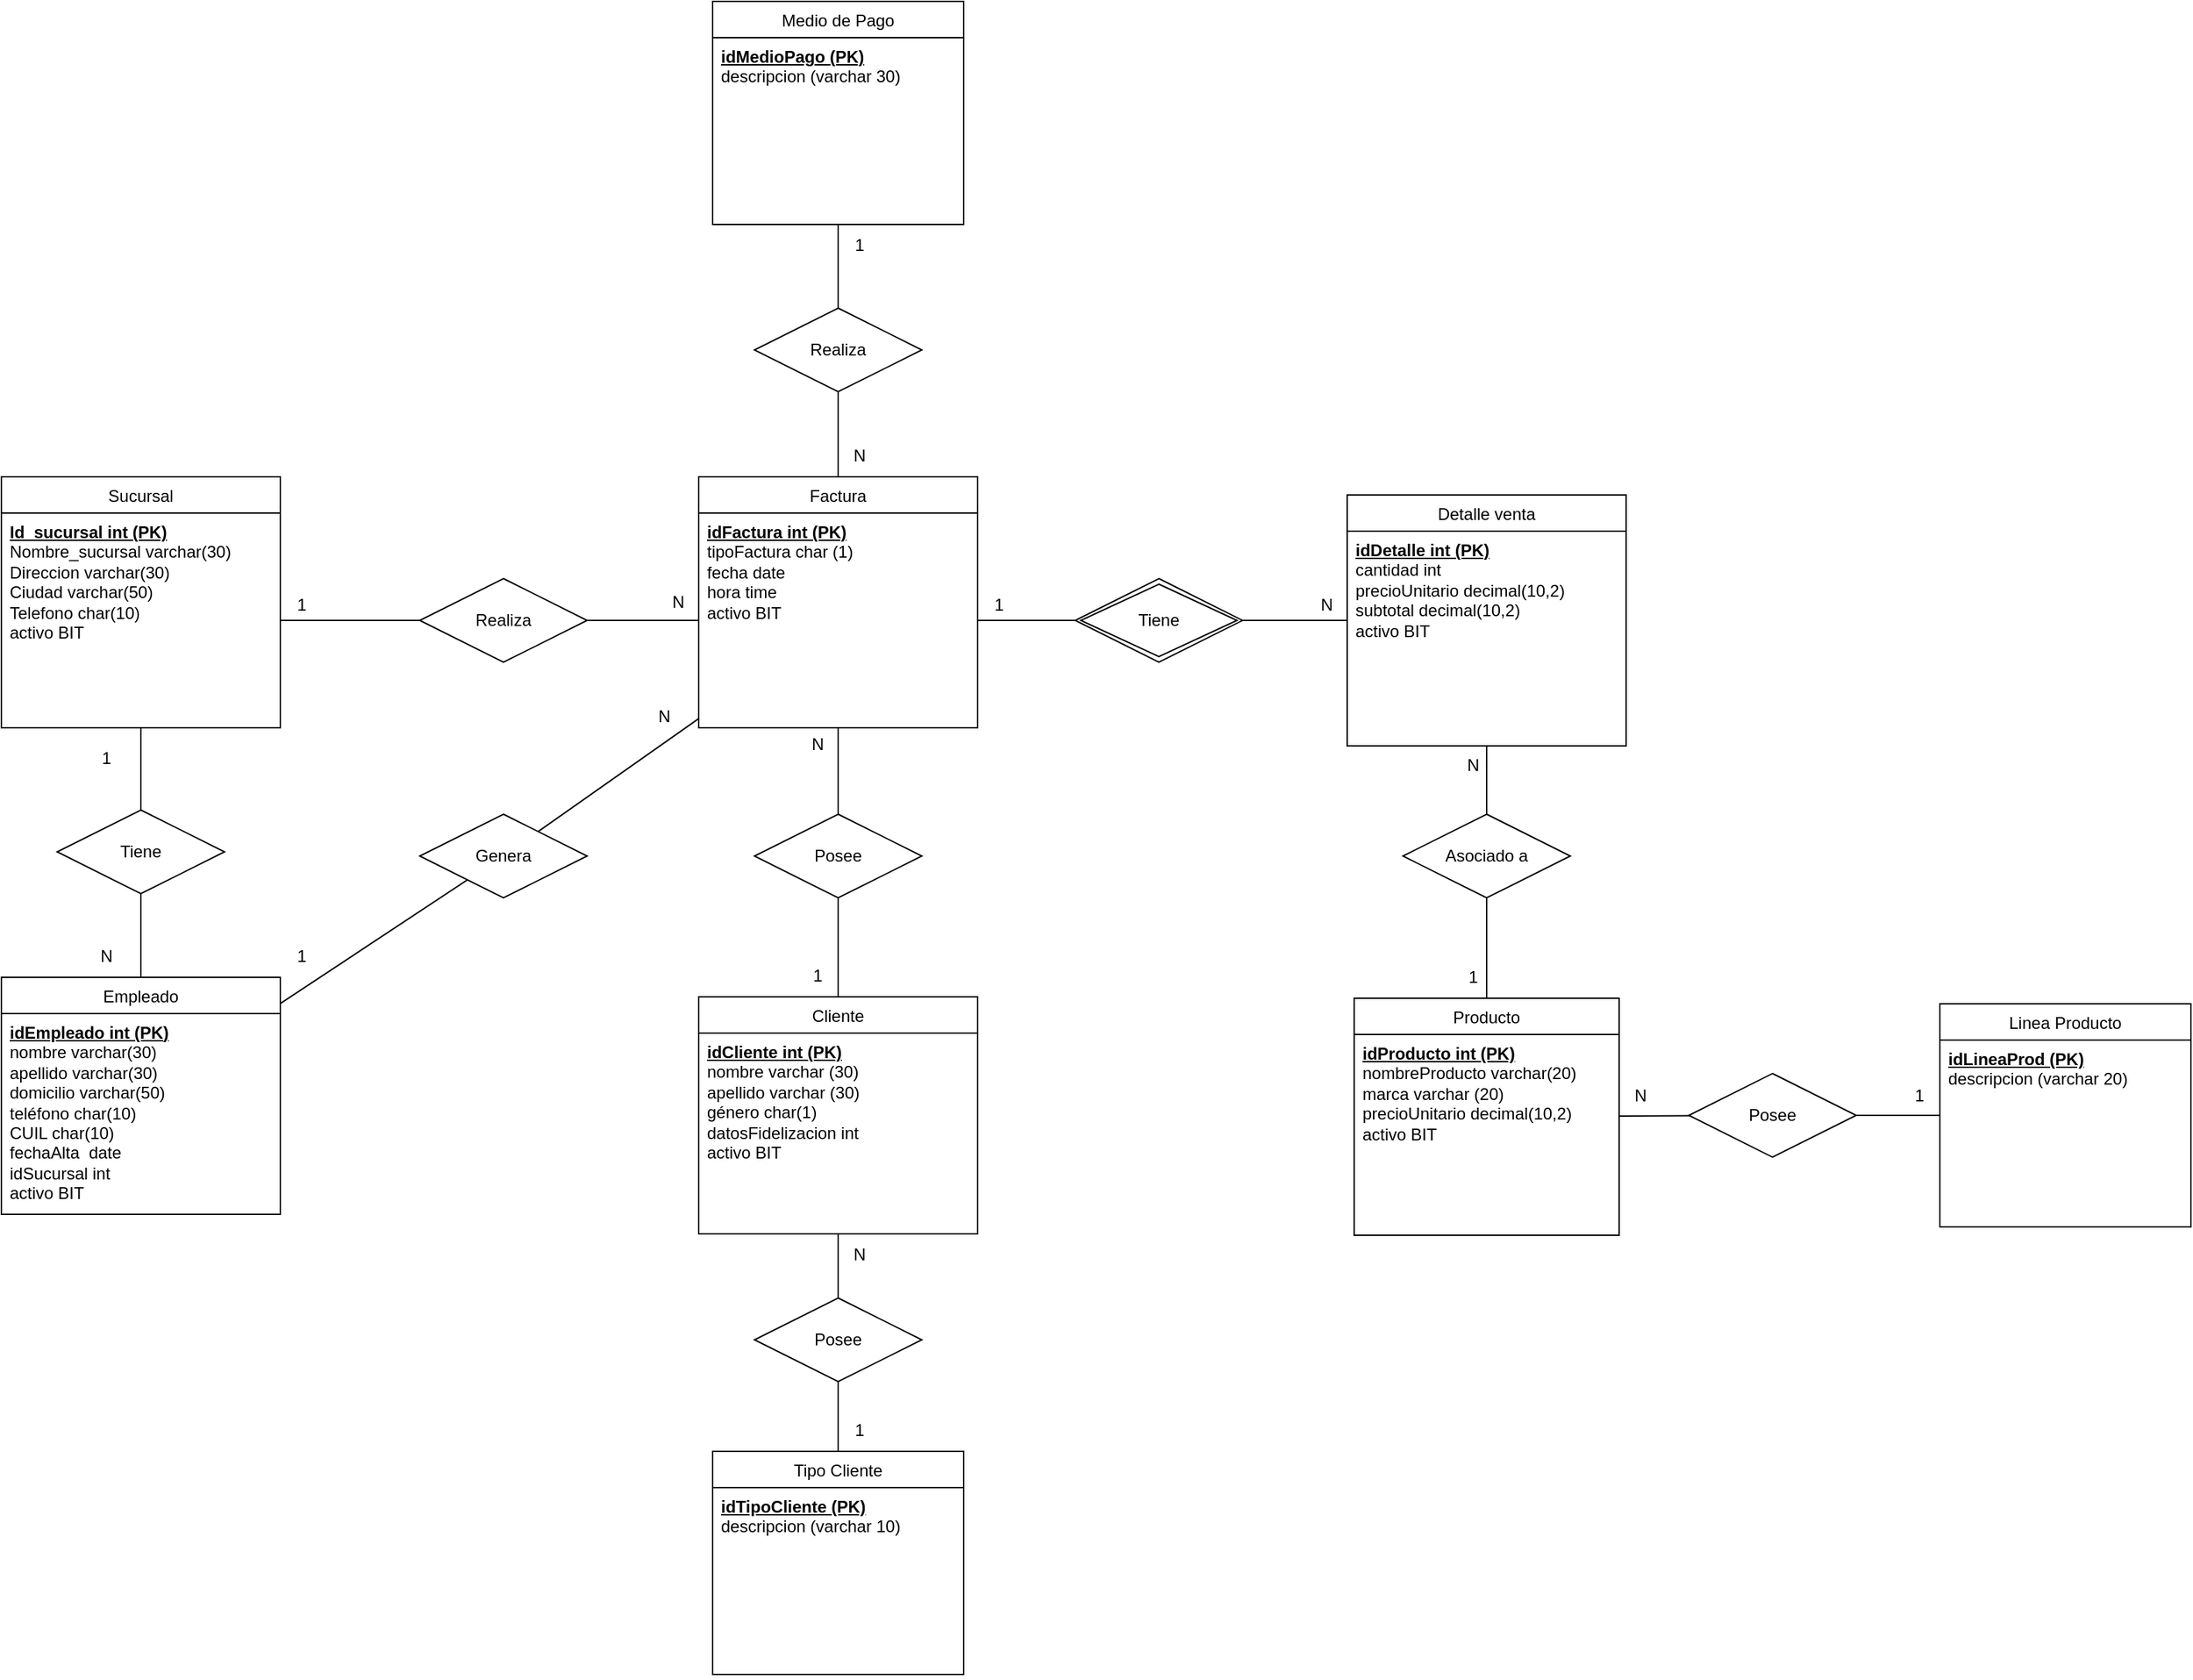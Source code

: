<mxfile version="26.0.16">
  <diagram name="Página-1" id="OK4Wa9bK7aO6ly0KV7S-">
    <mxGraphModel dx="1380" dy="1574" grid="1" gridSize="10" guides="1" tooltips="1" connect="1" arrows="1" fold="1" page="1" pageScale="1" pageWidth="1169" pageHeight="827" math="0" shadow="0">
      <root>
        <mxCell id="0" />
        <mxCell id="1" parent="0" />
        <mxCell id="ZijjPFqpIO5Kh_HLUSjP-1" value="&lt;span style=&quot;font-weight: 400;&quot;&gt;Sucursal&lt;/span&gt;" style="swimlane;fontStyle=1;align=center;verticalAlign=top;childLayout=stackLayout;horizontal=1;startSize=26;horizontalStack=0;resizeParent=1;resizeParentMax=0;resizeLast=0;collapsible=1;marginBottom=0;whiteSpace=wrap;html=1;" vertex="1" parent="1">
          <mxGeometry x="50" y="41" width="200" height="180" as="geometry" />
        </mxCell>
        <mxCell id="ZijjPFqpIO5Kh_HLUSjP-2" value="&lt;b&gt;&lt;u&gt;Id_sucursal int (PK)&lt;/u&gt;&lt;/b&gt;&lt;div&gt;Nombre_sucursal varchar(30)&lt;/div&gt;&lt;div&gt;Direccion varchar(30&lt;span style=&quot;background-color: transparent; color: light-dark(rgb(0, 0, 0), rgb(255, 255, 255));&quot;&gt;)&lt;/span&gt;&lt;/div&gt;&lt;div&gt;Ciudad varchar(50)&lt;/div&gt;&lt;div&gt;Telefono char(10)&lt;/div&gt;&lt;div&gt;activo BIT&lt;/div&gt;" style="text;strokeColor=none;fillColor=none;align=left;verticalAlign=top;spacingLeft=4;spacingRight=4;overflow=hidden;rotatable=0;points=[[0,0.5],[1,0.5]];portConstraint=eastwest;whiteSpace=wrap;html=1;" vertex="1" parent="ZijjPFqpIO5Kh_HLUSjP-1">
          <mxGeometry y="26" width="200" height="154" as="geometry" />
        </mxCell>
        <mxCell id="ZijjPFqpIO5Kh_HLUSjP-3" value="&lt;span style=&quot;font-weight: 400;&quot;&gt;Factura&lt;/span&gt;" style="swimlane;fontStyle=1;align=center;verticalAlign=top;childLayout=stackLayout;horizontal=1;startSize=26;horizontalStack=0;resizeParent=1;resizeParentMax=0;resizeLast=0;collapsible=1;marginBottom=0;whiteSpace=wrap;html=1;" vertex="1" parent="1">
          <mxGeometry x="550" y="41" width="200" height="180" as="geometry" />
        </mxCell>
        <mxCell id="ZijjPFqpIO5Kh_HLUSjP-4" value="&lt;div&gt;&lt;b&gt;&lt;u&gt;idFactura int (PK)&lt;/u&gt;&lt;/b&gt;&lt;/div&gt;&lt;div&gt;tipoFactura char (1)&lt;/div&gt;&lt;div&gt;fecha date&lt;/div&gt;&lt;div&gt;hora time&lt;/div&gt;&lt;div&gt;&lt;span style=&quot;background-color: transparent; color: light-dark(rgb(0, 0, 0), rgb(255, 255, 255));&quot;&gt;activo BIT&lt;/span&gt;&lt;/div&gt;" style="text;strokeColor=none;fillColor=none;align=left;verticalAlign=top;spacingLeft=4;spacingRight=4;overflow=hidden;rotatable=0;points=[[0,0.5],[1,0.5]];portConstraint=eastwest;whiteSpace=wrap;html=1;" vertex="1" parent="ZijjPFqpIO5Kh_HLUSjP-3">
          <mxGeometry y="26" width="200" height="154" as="geometry" />
        </mxCell>
        <mxCell id="ZijjPFqpIO5Kh_HLUSjP-5" value="&lt;span style=&quot;font-weight: 400;&quot;&gt;Detalle venta&lt;/span&gt;" style="swimlane;fontStyle=1;align=center;verticalAlign=top;childLayout=stackLayout;horizontal=1;startSize=26;horizontalStack=0;resizeParent=1;resizeParentMax=0;resizeLast=0;collapsible=1;marginBottom=0;whiteSpace=wrap;html=1;" vertex="1" parent="1">
          <mxGeometry x="1015" y="54" width="200" height="180" as="geometry" />
        </mxCell>
        <mxCell id="ZijjPFqpIO5Kh_HLUSjP-6" value="&lt;div&gt;&lt;b&gt;&lt;u&gt;idDetalle int (PK)&lt;/u&gt;&lt;/b&gt;&lt;/div&gt;&lt;div&gt;&lt;span style=&quot;background-color: transparent; color: light-dark(rgb(0, 0, 0), rgb(255, 255, 255));&quot;&gt;cantidad int&lt;/span&gt;&lt;/div&gt;&lt;div&gt;precioUnitario decimal(10,2)&amp;nbsp;&lt;/div&gt;&lt;div&gt;subtotal decimal(10,2)&lt;/div&gt;&lt;div&gt;activo BIT&lt;/div&gt;" style="text;strokeColor=none;fillColor=none;align=left;verticalAlign=top;spacingLeft=4;spacingRight=4;overflow=hidden;rotatable=0;points=[[0,0.5],[1,0.5]];portConstraint=eastwest;whiteSpace=wrap;html=1;" vertex="1" parent="ZijjPFqpIO5Kh_HLUSjP-5">
          <mxGeometry y="26" width="200" height="154" as="geometry" />
        </mxCell>
        <mxCell id="ZijjPFqpIO5Kh_HLUSjP-9" value="&lt;span style=&quot;font-weight: 400;&quot;&gt;Cliente&lt;/span&gt;" style="swimlane;fontStyle=1;align=center;verticalAlign=top;childLayout=stackLayout;horizontal=1;startSize=26;horizontalStack=0;resizeParent=1;resizeParentMax=0;resizeLast=0;collapsible=1;marginBottom=0;whiteSpace=wrap;html=1;" vertex="1" parent="1">
          <mxGeometry x="550" y="414" width="200" height="170" as="geometry" />
        </mxCell>
        <mxCell id="ZijjPFqpIO5Kh_HLUSjP-10" value="&lt;div&gt;&lt;u&gt;&lt;b&gt;idCliente int (PK)&lt;/b&gt;&lt;/u&gt;&lt;/div&gt;&lt;div&gt;nombre varchar (30)&lt;/div&gt;&lt;div&gt;apellido varchar (30)&lt;/div&gt;&lt;div&gt;&lt;span style=&quot;background-color: transparent; color: light-dark(rgb(0, 0, 0), rgb(255, 255, 255));&quot;&gt;género char(1)&lt;/span&gt;&lt;/div&gt;&lt;div&gt;datosFidelizacion int&lt;/div&gt;&lt;div&gt;activo BIT&lt;/div&gt;" style="text;strokeColor=none;fillColor=none;align=left;verticalAlign=top;spacingLeft=4;spacingRight=4;overflow=hidden;rotatable=0;points=[[0,0.5],[1,0.5]];portConstraint=eastwest;whiteSpace=wrap;html=1;" vertex="1" parent="ZijjPFqpIO5Kh_HLUSjP-9">
          <mxGeometry y="26" width="200" height="144" as="geometry" />
        </mxCell>
        <mxCell id="ZijjPFqpIO5Kh_HLUSjP-11" value="&lt;span style=&quot;font-weight: 400;&quot;&gt;Empleado&lt;/span&gt;" style="swimlane;fontStyle=1;align=center;verticalAlign=top;childLayout=stackLayout;horizontal=1;startSize=26;horizontalStack=0;resizeParent=1;resizeParentMax=0;resizeLast=0;collapsible=1;marginBottom=0;whiteSpace=wrap;html=1;" vertex="1" parent="1">
          <mxGeometry x="50" y="400" width="200" height="170" as="geometry" />
        </mxCell>
        <mxCell id="ZijjPFqpIO5Kh_HLUSjP-12" value="&lt;div&gt;&lt;u&gt;&lt;b style=&quot;&quot;&gt;idEmpleado int (PK&lt;/b&gt;&lt;b style=&quot;background-color: transparent; color: light-dark(rgb(0, 0, 0), rgb(255, 255, 255));&quot;&gt;)&lt;/b&gt;&lt;/u&gt;&lt;/div&gt;&lt;div&gt;nombre varchar(30)&lt;/div&gt;&lt;div&gt;apellido varchar(30)&lt;/div&gt;&lt;div&gt;domicilio varchar(50)&lt;/div&gt;&lt;div&gt;teléfono char(10)&lt;/div&gt;&lt;div&gt;CUIL char(10)&lt;/div&gt;&lt;div&gt;fechaAlta&amp;nbsp; date&lt;/div&gt;&lt;div&gt;idSucursal int&lt;/div&gt;&lt;div&gt;activo BIT&lt;/div&gt;" style="text;strokeColor=none;fillColor=none;align=left;verticalAlign=top;spacingLeft=4;spacingRight=4;overflow=hidden;rotatable=0;points=[[0,0.5],[1,0.5]];portConstraint=eastwest;whiteSpace=wrap;html=1;" vertex="1" parent="ZijjPFqpIO5Kh_HLUSjP-11">
          <mxGeometry y="26" width="200" height="144" as="geometry" />
        </mxCell>
        <mxCell id="ZijjPFqpIO5Kh_HLUSjP-14" value="" style="endArrow=none;html=1;rounded=0;" edge="1" parent="1" source="ZijjPFqpIO5Kh_HLUSjP-2" target="ZijjPFqpIO5Kh_HLUSjP-41">
          <mxGeometry width="50" height="50" relative="1" as="geometry">
            <mxPoint x="421" y="146" as="sourcePoint" />
            <mxPoint x="560" y="147" as="targetPoint" />
          </mxGeometry>
        </mxCell>
        <mxCell id="ZijjPFqpIO5Kh_HLUSjP-15" value="1" style="text;html=1;align=center;verticalAlign=middle;resizable=0;points=[];autosize=1;strokeColor=none;fillColor=none;" vertex="1" parent="1">
          <mxGeometry x="110" y="228" width="30" height="30" as="geometry" />
        </mxCell>
        <mxCell id="ZijjPFqpIO5Kh_HLUSjP-16" value="N" style="text;html=1;align=center;verticalAlign=middle;resizable=0;points=[];autosize=1;strokeColor=none;fillColor=none;" vertex="1" parent="1">
          <mxGeometry x="110" y="370" width="30" height="30" as="geometry" />
        </mxCell>
        <mxCell id="ZijjPFqpIO5Kh_HLUSjP-18" value="1" style="text;html=1;align=center;verticalAlign=middle;resizable=0;points=[];autosize=1;strokeColor=none;fillColor=none;" vertex="1" parent="1">
          <mxGeometry x="250" y="118" width="30" height="30" as="geometry" />
        </mxCell>
        <mxCell id="ZijjPFqpIO5Kh_HLUSjP-19" value="N" style="text;html=1;align=center;verticalAlign=middle;resizable=0;points=[];autosize=1;strokeColor=none;fillColor=none;" vertex="1" parent="1">
          <mxGeometry x="520" y="116" width="30" height="30" as="geometry" />
        </mxCell>
        <mxCell id="ZijjPFqpIO5Kh_HLUSjP-21" value="" style="endArrow=none;html=1;rounded=0;" edge="1" parent="1" source="ZijjPFqpIO5Kh_HLUSjP-11" target="ZijjPFqpIO5Kh_HLUSjP-47">
          <mxGeometry width="50" height="50" relative="1" as="geometry">
            <mxPoint x="650" y="260" as="sourcePoint" />
            <mxPoint x="700" y="210" as="targetPoint" />
          </mxGeometry>
        </mxCell>
        <mxCell id="ZijjPFqpIO5Kh_HLUSjP-23" value="N" style="text;html=1;align=center;verticalAlign=middle;resizable=0;points=[];autosize=1;strokeColor=none;fillColor=none;" vertex="1" parent="1">
          <mxGeometry x="510" y="198" width="30" height="30" as="geometry" />
        </mxCell>
        <mxCell id="ZijjPFqpIO5Kh_HLUSjP-29" value="" style="endArrow=none;html=1;rounded=0;exitX=1;exitY=0.5;exitDx=0;exitDy=0;" edge="1" parent="1" source="ZijjPFqpIO5Kh_HLUSjP-4" target="ZijjPFqpIO5Kh_HLUSjP-59">
          <mxGeometry width="50" height="50" relative="1" as="geometry">
            <mxPoint x="750" y="137" as="sourcePoint" />
            <mxPoint x="830" y="144" as="targetPoint" />
          </mxGeometry>
        </mxCell>
        <mxCell id="ZijjPFqpIO5Kh_HLUSjP-30" value="1" style="text;html=1;align=center;verticalAlign=middle;resizable=0;points=[];autosize=1;strokeColor=none;fillColor=none;" vertex="1" parent="1">
          <mxGeometry x="750" y="118" width="30" height="30" as="geometry" />
        </mxCell>
        <mxCell id="ZijjPFqpIO5Kh_HLUSjP-31" value="N" style="text;html=1;align=center;verticalAlign=middle;resizable=0;points=[];autosize=1;strokeColor=none;fillColor=none;" vertex="1" parent="1">
          <mxGeometry x="985" y="118" width="30" height="30" as="geometry" />
        </mxCell>
        <mxCell id="ZijjPFqpIO5Kh_HLUSjP-33" value="" style="endArrow=none;html=1;rounded=0;" edge="1" parent="1" source="ZijjPFqpIO5Kh_HLUSjP-55" target="ZijjPFqpIO5Kh_HLUSjP-7">
          <mxGeometry width="50" height="50" relative="1" as="geometry">
            <mxPoint x="1115" y="222" as="sourcePoint" />
            <mxPoint x="1124" y="320" as="targetPoint" />
          </mxGeometry>
        </mxCell>
        <mxCell id="ZijjPFqpIO5Kh_HLUSjP-34" value="1" style="text;html=1;align=center;verticalAlign=middle;resizable=0;points=[];autosize=1;strokeColor=none;fillColor=none;" vertex="1" parent="1">
          <mxGeometry x="1090" y="385" width="30" height="30" as="geometry" />
        </mxCell>
        <mxCell id="ZijjPFqpIO5Kh_HLUSjP-35" value="N" style="text;html=1;align=center;verticalAlign=middle;resizable=0;points=[];autosize=1;strokeColor=none;fillColor=none;" vertex="1" parent="1">
          <mxGeometry x="1090" y="233" width="30" height="30" as="geometry" />
        </mxCell>
        <mxCell id="ZijjPFqpIO5Kh_HLUSjP-36" value="&lt;div&gt;&lt;br&gt;&lt;/div&gt;" style="text;html=1;align=center;verticalAlign=middle;resizable=0;points=[];autosize=1;strokeColor=none;fillColor=none;" vertex="1" parent="1">
          <mxGeometry x="1165" y="263" width="20" height="30" as="geometry" />
        </mxCell>
        <mxCell id="ZijjPFqpIO5Kh_HLUSjP-41" value="&lt;span style=&quot;text-wrap-mode: nowrap;&quot;&gt;Tiene&lt;/span&gt;" style="shape=rhombus;perimeter=rhombusPerimeter;whiteSpace=wrap;html=1;align=center;" vertex="1" parent="1">
          <mxGeometry x="90" y="280" width="120" height="60" as="geometry" />
        </mxCell>
        <mxCell id="ZijjPFqpIO5Kh_HLUSjP-42" value="" style="endArrow=none;html=1;rounded=0;" edge="1" parent="1" source="ZijjPFqpIO5Kh_HLUSjP-41" target="ZijjPFqpIO5Kh_HLUSjP-11">
          <mxGeometry width="50" height="50" relative="1" as="geometry">
            <mxPoint x="160" y="240" as="sourcePoint" />
            <mxPoint x="160" y="290" as="targetPoint" />
          </mxGeometry>
        </mxCell>
        <mxCell id="ZijjPFqpIO5Kh_HLUSjP-43" value="&lt;span style=&quot;text-wrap-mode: nowrap;&quot;&gt;Realiza&lt;/span&gt;" style="shape=rhombus;perimeter=rhombusPerimeter;whiteSpace=wrap;html=1;align=center;" vertex="1" parent="1">
          <mxGeometry x="350" y="114" width="120" height="60" as="geometry" />
        </mxCell>
        <mxCell id="ZijjPFqpIO5Kh_HLUSjP-44" value="" style="endArrow=none;html=1;rounded=0;" edge="1" parent="1" source="ZijjPFqpIO5Kh_HLUSjP-2" target="ZijjPFqpIO5Kh_HLUSjP-43">
          <mxGeometry width="50" height="50" relative="1" as="geometry">
            <mxPoint x="160" y="240" as="sourcePoint" />
            <mxPoint x="160" y="290" as="targetPoint" />
          </mxGeometry>
        </mxCell>
        <mxCell id="ZijjPFqpIO5Kh_HLUSjP-45" value="" style="endArrow=none;html=1;rounded=0;" edge="1" parent="1" source="ZijjPFqpIO5Kh_HLUSjP-43" target="ZijjPFqpIO5Kh_HLUSjP-4">
          <mxGeometry width="50" height="50" relative="1" as="geometry">
            <mxPoint x="260" y="182" as="sourcePoint" />
            <mxPoint x="366" y="202" as="targetPoint" />
          </mxGeometry>
        </mxCell>
        <mxCell id="ZijjPFqpIO5Kh_HLUSjP-47" value="&lt;span style=&quot;text-wrap-mode: nowrap;&quot;&gt;Genera&lt;/span&gt;" style="shape=rhombus;perimeter=rhombusPerimeter;whiteSpace=wrap;html=1;align=center;" vertex="1" parent="1">
          <mxGeometry x="350" y="283" width="120" height="60" as="geometry" />
        </mxCell>
        <mxCell id="ZijjPFqpIO5Kh_HLUSjP-48" value="" style="endArrow=none;html=1;rounded=0;" edge="1" parent="1" source="ZijjPFqpIO5Kh_HLUSjP-47" target="ZijjPFqpIO5Kh_HLUSjP-4">
          <mxGeometry width="50" height="50" relative="1" as="geometry">
            <mxPoint x="260" y="415" as="sourcePoint" />
            <mxPoint x="347" y="346" as="targetPoint" />
          </mxGeometry>
        </mxCell>
        <mxCell id="ZijjPFqpIO5Kh_HLUSjP-49" value="1" style="text;html=1;align=center;verticalAlign=middle;resizable=0;points=[];autosize=1;strokeColor=none;fillColor=none;" vertex="1" parent="1">
          <mxGeometry x="250" y="370" width="30" height="30" as="geometry" />
        </mxCell>
        <mxCell id="ZijjPFqpIO5Kh_HLUSjP-50" value="&lt;span style=&quot;text-wrap-mode: nowrap;&quot;&gt;Posee&lt;/span&gt;" style="shape=rhombus;perimeter=rhombusPerimeter;whiteSpace=wrap;html=1;align=center;" vertex="1" parent="1">
          <mxGeometry x="590" y="283" width="120" height="60" as="geometry" />
        </mxCell>
        <mxCell id="ZijjPFqpIO5Kh_HLUSjP-51" value="1" style="text;html=1;align=center;verticalAlign=middle;resizable=0;points=[];autosize=1;strokeColor=none;fillColor=none;" vertex="1" parent="1">
          <mxGeometry x="620" y="384" width="30" height="30" as="geometry" />
        </mxCell>
        <mxCell id="ZijjPFqpIO5Kh_HLUSjP-52" value="" style="endArrow=none;html=1;rounded=0;entryX=0.5;entryY=1;entryDx=0;entryDy=0;" edge="1" parent="1" source="ZijjPFqpIO5Kh_HLUSjP-9" target="ZijjPFqpIO5Kh_HLUSjP-50">
          <mxGeometry width="50" height="50" relative="1" as="geometry">
            <mxPoint x="425" y="320" as="sourcePoint" />
            <mxPoint x="560" y="225" as="targetPoint" />
          </mxGeometry>
        </mxCell>
        <mxCell id="ZijjPFqpIO5Kh_HLUSjP-53" value="" style="endArrow=none;html=1;rounded=0;" edge="1" parent="1" source="ZijjPFqpIO5Kh_HLUSjP-50" target="ZijjPFqpIO5Kh_HLUSjP-3">
          <mxGeometry width="50" height="50" relative="1" as="geometry">
            <mxPoint x="425" y="320" as="sourcePoint" />
            <mxPoint x="560" y="225" as="targetPoint" />
          </mxGeometry>
        </mxCell>
        <mxCell id="ZijjPFqpIO5Kh_HLUSjP-54" value="N" style="text;html=1;align=center;verticalAlign=middle;resizable=0;points=[];autosize=1;strokeColor=none;fillColor=none;" vertex="1" parent="1">
          <mxGeometry x="620" y="218" width="30" height="30" as="geometry" />
        </mxCell>
        <mxCell id="ZijjPFqpIO5Kh_HLUSjP-55" value="Asociado a" style="shape=rhombus;perimeter=rhombusPerimeter;whiteSpace=wrap;html=1;align=center;" vertex="1" parent="1">
          <mxGeometry x="1055" y="283" width="120" height="60" as="geometry" />
        </mxCell>
        <mxCell id="ZijjPFqpIO5Kh_HLUSjP-56" value="" style="endArrow=none;html=1;rounded=0;" edge="1" parent="1" source="ZijjPFqpIO5Kh_HLUSjP-5" target="ZijjPFqpIO5Kh_HLUSjP-55">
          <mxGeometry width="50" height="50" relative="1" as="geometry">
            <mxPoint x="1125" y="370" as="sourcePoint" />
            <mxPoint x="1125" y="460" as="targetPoint" />
          </mxGeometry>
        </mxCell>
        <mxCell id="ZijjPFqpIO5Kh_HLUSjP-58" value="" style="endArrow=none;html=1;rounded=0;" edge="1" parent="1" source="ZijjPFqpIO5Kh_HLUSjP-5" target="ZijjPFqpIO5Kh_HLUSjP-59">
          <mxGeometry width="50" height="50" relative="1" as="geometry">
            <mxPoint x="760" y="154" as="sourcePoint" />
            <mxPoint x="950" y="144" as="targetPoint" />
          </mxGeometry>
        </mxCell>
        <mxCell id="ZijjPFqpIO5Kh_HLUSjP-59" value="Tiene" style="shape=rhombus;double=1;perimeter=rhombusPerimeter;whiteSpace=wrap;html=1;align=center;" vertex="1" parent="1">
          <mxGeometry x="820" y="114" width="120" height="60" as="geometry" />
        </mxCell>
        <mxCell id="ZijjPFqpIO5Kh_HLUSjP-61" value="&lt;span style=&quot;font-weight: 400;&quot;&gt;Tipo Cliente&lt;/span&gt;" style="swimlane;fontStyle=1;align=center;verticalAlign=top;childLayout=stackLayout;horizontal=1;startSize=26;horizontalStack=0;resizeParent=1;resizeParentMax=0;resizeLast=0;collapsible=1;marginBottom=0;whiteSpace=wrap;html=1;" vertex="1" parent="1">
          <mxGeometry x="560" y="740" width="180" height="160" as="geometry" />
        </mxCell>
        <mxCell id="ZijjPFqpIO5Kh_HLUSjP-62" value="&lt;div&gt;&lt;b&gt;&lt;u&gt;idTipoCliente (PK)&lt;/u&gt;&lt;/b&gt;&lt;/div&gt;&lt;div&gt;&lt;span style=&quot;background-color: transparent; color: light-dark(rgb(0, 0, 0), rgb(255, 255, 255));&quot;&gt;descripcion (varchar 10)&amp;nbsp;&lt;br&gt;&lt;/span&gt;&lt;/div&gt;" style="text;strokeColor=none;fillColor=none;align=left;verticalAlign=top;spacingLeft=4;spacingRight=4;overflow=hidden;rotatable=0;points=[[0,0.5],[1,0.5]];portConstraint=eastwest;whiteSpace=wrap;html=1;" vertex="1" parent="ZijjPFqpIO5Kh_HLUSjP-61">
          <mxGeometry y="26" width="180" height="134" as="geometry" />
        </mxCell>
        <mxCell id="ZijjPFqpIO5Kh_HLUSjP-63" value="&lt;span style=&quot;font-weight: 400;&quot;&gt;Medio de Pago&lt;/span&gt;" style="swimlane;fontStyle=1;align=center;verticalAlign=top;childLayout=stackLayout;horizontal=1;startSize=26;horizontalStack=0;resizeParent=1;resizeParentMax=0;resizeLast=0;collapsible=1;marginBottom=0;whiteSpace=wrap;html=1;" vertex="1" parent="1">
          <mxGeometry x="560" y="-300" width="180" height="160" as="geometry" />
        </mxCell>
        <mxCell id="ZijjPFqpIO5Kh_HLUSjP-64" value="&lt;div&gt;&lt;b&gt;&lt;u&gt;idMedioPago (PK)&lt;/u&gt;&lt;/b&gt;&lt;/div&gt;&lt;div&gt;&lt;span style=&quot;background-color: transparent; color: light-dark(rgb(0, 0, 0), rgb(255, 255, 255));&quot;&gt;descripcion (varchar 30)&amp;nbsp;&lt;br&gt;&lt;/span&gt;&lt;/div&gt;" style="text;strokeColor=none;fillColor=none;align=left;verticalAlign=top;spacingLeft=4;spacingRight=4;overflow=hidden;rotatable=0;points=[[0,0.5],[1,0.5]];portConstraint=eastwest;whiteSpace=wrap;html=1;" vertex="1" parent="ZijjPFqpIO5Kh_HLUSjP-63">
          <mxGeometry y="26" width="180" height="134" as="geometry" />
        </mxCell>
        <mxCell id="ZijjPFqpIO5Kh_HLUSjP-65" value="&lt;span style=&quot;font-weight: 400;&quot;&gt;Linea Producto&lt;/span&gt;" style="swimlane;fontStyle=1;align=center;verticalAlign=top;childLayout=stackLayout;horizontal=1;startSize=26;horizontalStack=0;resizeParent=1;resizeParentMax=0;resizeLast=0;collapsible=1;marginBottom=0;whiteSpace=wrap;html=1;" vertex="1" parent="1">
          <mxGeometry x="1440" y="419" width="180" height="160" as="geometry" />
        </mxCell>
        <mxCell id="ZijjPFqpIO5Kh_HLUSjP-66" value="&lt;div&gt;&lt;b&gt;&lt;u&gt;idLineaProd (PK)&lt;/u&gt;&lt;/b&gt;&lt;/div&gt;&lt;div&gt;&lt;span style=&quot;background-color: transparent; color: light-dark(rgb(0, 0, 0), rgb(255, 255, 255));&quot;&gt;descripcion (varchar 20)&amp;nbsp;&lt;br&gt;&lt;/span&gt;&lt;/div&gt;" style="text;strokeColor=none;fillColor=none;align=left;verticalAlign=top;spacingLeft=4;spacingRight=4;overflow=hidden;rotatable=0;points=[[0,0.5],[1,0.5]];portConstraint=eastwest;whiteSpace=wrap;html=1;" vertex="1" parent="ZijjPFqpIO5Kh_HLUSjP-65">
          <mxGeometry y="26" width="180" height="134" as="geometry" />
        </mxCell>
        <mxCell id="ZijjPFqpIO5Kh_HLUSjP-67" value="" style="endArrow=none;html=1;rounded=0;" edge="1" parent="1" source="ZijjPFqpIO5Kh_HLUSjP-81" target="ZijjPFqpIO5Kh_HLUSjP-3">
          <mxGeometry width="50" height="50" relative="1" as="geometry">
            <mxPoint x="760" y="154" as="sourcePoint" />
            <mxPoint x="830" y="154" as="targetPoint" />
          </mxGeometry>
        </mxCell>
        <mxCell id="ZijjPFqpIO5Kh_HLUSjP-69" value="&lt;span style=&quot;text-wrap-mode: nowrap;&quot;&gt;Posee&lt;/span&gt;" style="shape=rhombus;perimeter=rhombusPerimeter;whiteSpace=wrap;html=1;align=center;" vertex="1" parent="1">
          <mxGeometry x="590" y="630" width="120" height="60" as="geometry" />
        </mxCell>
        <mxCell id="ZijjPFqpIO5Kh_HLUSjP-70" value="" style="endArrow=none;html=1;rounded=0;" edge="1" parent="1" source="ZijjPFqpIO5Kh_HLUSjP-69" target="ZijjPFqpIO5Kh_HLUSjP-10">
          <mxGeometry width="50" height="50" relative="1" as="geometry">
            <mxPoint x="260" y="429" as="sourcePoint" />
            <mxPoint x="394" y="340" as="targetPoint" />
          </mxGeometry>
        </mxCell>
        <mxCell id="ZijjPFqpIO5Kh_HLUSjP-71" value="" style="endArrow=none;html=1;rounded=0;" edge="1" parent="1" source="ZijjPFqpIO5Kh_HLUSjP-61" target="ZijjPFqpIO5Kh_HLUSjP-69">
          <mxGeometry width="50" height="50" relative="1" as="geometry">
            <mxPoint x="660" y="630" as="sourcePoint" />
            <mxPoint x="660" y="594" as="targetPoint" />
          </mxGeometry>
        </mxCell>
        <mxCell id="ZijjPFqpIO5Kh_HLUSjP-73" value="Posee" style="shape=rhombus;perimeter=rhombusPerimeter;whiteSpace=wrap;html=1;align=center;" vertex="1" parent="1">
          <mxGeometry x="1260" y="469" width="120" height="60" as="geometry" />
        </mxCell>
        <mxCell id="ZijjPFqpIO5Kh_HLUSjP-74" value="N" style="text;html=1;align=center;verticalAlign=middle;resizable=0;points=[];autosize=1;strokeColor=none;fillColor=none;" vertex="1" parent="1">
          <mxGeometry x="650" y="584" width="30" height="30" as="geometry" />
        </mxCell>
        <mxCell id="ZijjPFqpIO5Kh_HLUSjP-75" value="1" style="text;html=1;align=center;verticalAlign=middle;resizable=0;points=[];autosize=1;strokeColor=none;fillColor=none;" vertex="1" parent="1">
          <mxGeometry x="650" y="710" width="30" height="30" as="geometry" />
        </mxCell>
        <mxCell id="ZijjPFqpIO5Kh_HLUSjP-76" value="" style="endArrow=none;html=1;rounded=0;" edge="1" parent="1" source="ZijjPFqpIO5Kh_HLUSjP-7">
          <mxGeometry width="50" height="50" relative="1" as="geometry">
            <mxPoint x="1125" y="353" as="sourcePoint" />
            <mxPoint x="1140" y="430" as="targetPoint" />
          </mxGeometry>
        </mxCell>
        <mxCell id="ZijjPFqpIO5Kh_HLUSjP-77" value="" style="endArrow=none;html=1;rounded=0;" edge="1" parent="1" source="ZijjPFqpIO5Kh_HLUSjP-73" target="ZijjPFqpIO5Kh_HLUSjP-7">
          <mxGeometry width="50" height="50" relative="1" as="geometry">
            <mxPoint x="1286" y="486" as="sourcePoint" />
            <mxPoint x="1140" y="430" as="targetPoint" />
          </mxGeometry>
        </mxCell>
        <mxCell id="ZijjPFqpIO5Kh_HLUSjP-7" value="&lt;span style=&quot;font-weight: 400;&quot;&gt;Producto&lt;/span&gt;" style="swimlane;fontStyle=1;align=center;verticalAlign=top;childLayout=stackLayout;horizontal=1;startSize=26;horizontalStack=0;resizeParent=1;resizeParentMax=0;resizeLast=0;collapsible=1;marginBottom=0;whiteSpace=wrap;html=1;" vertex="1" parent="1">
          <mxGeometry x="1020" y="415" width="190" height="170" as="geometry" />
        </mxCell>
        <mxCell id="ZijjPFqpIO5Kh_HLUSjP-8" value="&lt;div&gt;&lt;u&gt;&lt;b&gt;idProducto int (PK)&lt;/b&gt;&lt;/u&gt;&lt;/div&gt;&lt;div&gt;nombreProducto varchar(20)&lt;/div&gt;&lt;div&gt;&lt;span style=&quot;background-color: transparent; color: light-dark(rgb(0, 0, 0), rgb(255, 255, 255));&quot;&gt;marca varchar (20)&lt;/span&gt;&lt;/div&gt;&lt;div&gt;precioUnitario decimal(10,2)&lt;/div&gt;&lt;div&gt;activo BIT&lt;/div&gt;" style="text;strokeColor=none;fillColor=none;align=left;verticalAlign=top;spacingLeft=4;spacingRight=4;overflow=hidden;rotatable=0;points=[[0,0.5],[1,0.5]];portConstraint=eastwest;whiteSpace=wrap;html=1;" vertex="1" parent="ZijjPFqpIO5Kh_HLUSjP-7">
          <mxGeometry y="26" width="190" height="144" as="geometry" />
        </mxCell>
        <mxCell id="ZijjPFqpIO5Kh_HLUSjP-78" value="" style="endArrow=none;html=1;rounded=0;" edge="1" parent="1" source="ZijjPFqpIO5Kh_HLUSjP-65" target="ZijjPFqpIO5Kh_HLUSjP-73">
          <mxGeometry width="50" height="50" relative="1" as="geometry">
            <mxPoint x="1125" y="353" as="sourcePoint" />
            <mxPoint x="1125" y="425" as="targetPoint" />
          </mxGeometry>
        </mxCell>
        <mxCell id="ZijjPFqpIO5Kh_HLUSjP-79" value="N" style="text;html=1;align=center;verticalAlign=middle;resizable=0;points=[];autosize=1;strokeColor=none;fillColor=none;" vertex="1" parent="1">
          <mxGeometry x="1210" y="470" width="30" height="30" as="geometry" />
        </mxCell>
        <mxCell id="ZijjPFqpIO5Kh_HLUSjP-80" value="1" style="text;html=1;align=center;verticalAlign=middle;resizable=0;points=[];autosize=1;strokeColor=none;fillColor=none;" vertex="1" parent="1">
          <mxGeometry x="1410" y="470" width="30" height="30" as="geometry" />
        </mxCell>
        <mxCell id="ZijjPFqpIO5Kh_HLUSjP-81" value="&lt;span style=&quot;text-wrap-mode: nowrap;&quot;&gt;Realiza&lt;/span&gt;" style="shape=rhombus;perimeter=rhombusPerimeter;whiteSpace=wrap;html=1;align=center;" vertex="1" parent="1">
          <mxGeometry x="590" y="-80" width="120" height="60" as="geometry" />
        </mxCell>
        <mxCell id="ZijjPFqpIO5Kh_HLUSjP-82" value="" style="endArrow=none;html=1;rounded=0;" edge="1" parent="1" source="ZijjPFqpIO5Kh_HLUSjP-64" target="ZijjPFqpIO5Kh_HLUSjP-81">
          <mxGeometry width="50" height="50" relative="1" as="geometry">
            <mxPoint x="760" y="154" as="sourcePoint" />
            <mxPoint x="830" y="154" as="targetPoint" />
          </mxGeometry>
        </mxCell>
        <mxCell id="ZijjPFqpIO5Kh_HLUSjP-83" value="N" style="text;html=1;align=center;verticalAlign=middle;resizable=0;points=[];autosize=1;strokeColor=none;fillColor=none;" vertex="1" parent="1">
          <mxGeometry x="650" y="11" width="30" height="30" as="geometry" />
        </mxCell>
        <mxCell id="ZijjPFqpIO5Kh_HLUSjP-84" value="1" style="text;html=1;align=center;verticalAlign=middle;resizable=0;points=[];autosize=1;strokeColor=none;fillColor=none;" vertex="1" parent="1">
          <mxGeometry x="650" y="-140" width="30" height="30" as="geometry" />
        </mxCell>
      </root>
    </mxGraphModel>
  </diagram>
</mxfile>
